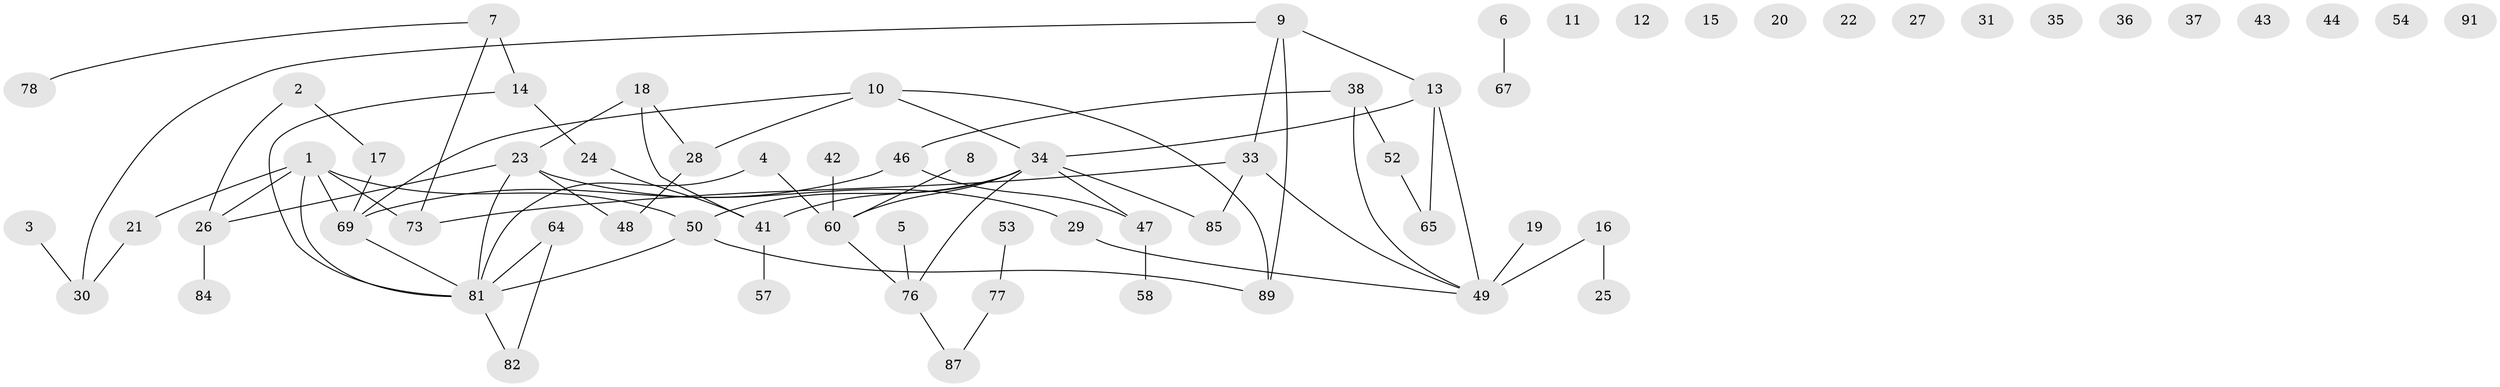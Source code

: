 // Generated by graph-tools (version 1.1) at 2025/23/03/03/25 07:23:24]
// undirected, 67 vertices, 74 edges
graph export_dot {
graph [start="1"]
  node [color=gray90,style=filled];
  1 [super="+92"];
  2;
  3;
  4;
  5;
  6 [super="+45"];
  7;
  8;
  9 [super="+40"];
  10 [super="+62"];
  11;
  12;
  13 [super="+63"];
  14 [super="+51"];
  15;
  16 [super="+90"];
  17;
  18 [super="+39"];
  19;
  20;
  21;
  22;
  23 [super="+72"];
  24;
  25;
  26 [super="+32"];
  27;
  28 [super="+66"];
  29;
  30 [super="+83"];
  31;
  33 [super="+74"];
  34 [super="+71"];
  35;
  36;
  37;
  38;
  41 [super="+56"];
  42;
  43;
  44;
  46 [super="+59"];
  47 [super="+70"];
  48;
  49 [super="+68"];
  50;
  52 [super="+55"];
  53;
  54;
  57;
  58;
  60 [super="+61"];
  64;
  65 [super="+79"];
  67;
  69 [super="+75"];
  73;
  76 [super="+80"];
  77 [super="+88"];
  78;
  81 [super="+86"];
  82;
  84;
  85;
  87;
  89;
  91;
  1 -- 21;
  1 -- 69;
  1 -- 73;
  1 -- 50;
  1 -- 81;
  1 -- 26;
  2 -- 17;
  2 -- 26;
  3 -- 30;
  4 -- 81;
  4 -- 60;
  5 -- 76;
  6 -- 67;
  7 -- 14 [weight=2];
  7 -- 73;
  7 -- 78;
  8 -- 60;
  9 -- 13;
  9 -- 89;
  9 -- 30;
  9 -- 33;
  10 -- 89;
  10 -- 69;
  10 -- 28;
  10 -- 34;
  13 -- 49;
  13 -- 65;
  13 -- 34;
  14 -- 24;
  14 -- 81;
  16 -- 25;
  16 -- 49 [weight=2];
  17 -- 69;
  18 -- 41;
  18 -- 28;
  18 -- 23;
  19 -- 49;
  21 -- 30;
  23 -- 29;
  23 -- 48;
  23 -- 81;
  23 -- 26;
  24 -- 41;
  26 -- 84;
  28 -- 48;
  29 -- 49;
  33 -- 73;
  33 -- 85;
  33 -- 49;
  34 -- 41;
  34 -- 47;
  34 -- 50;
  34 -- 85;
  34 -- 76;
  34 -- 60;
  38 -- 52;
  38 -- 49;
  38 -- 46;
  41 -- 57;
  42 -- 60;
  46 -- 69;
  46 -- 47;
  47 -- 58;
  50 -- 81;
  50 -- 89;
  52 -- 65;
  53 -- 77;
  60 -- 76;
  64 -- 81;
  64 -- 82;
  69 -- 81;
  76 -- 87;
  77 -- 87;
  81 -- 82;
}
